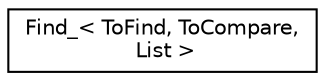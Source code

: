 digraph "Graphical Class Hierarchy"
{
  edge [fontname="Helvetica",fontsize="10",labelfontname="Helvetica",labelfontsize="10"];
  node [fontname="Helvetica",fontsize="10",shape=record];
  rankdir="LR";
  Node1 [label="Find_\< ToFind, ToCompare,\l List \>",height=0.2,width=0.4,color="black", fillcolor="white", style="filled",URL="$struct_find__.html"];
}
